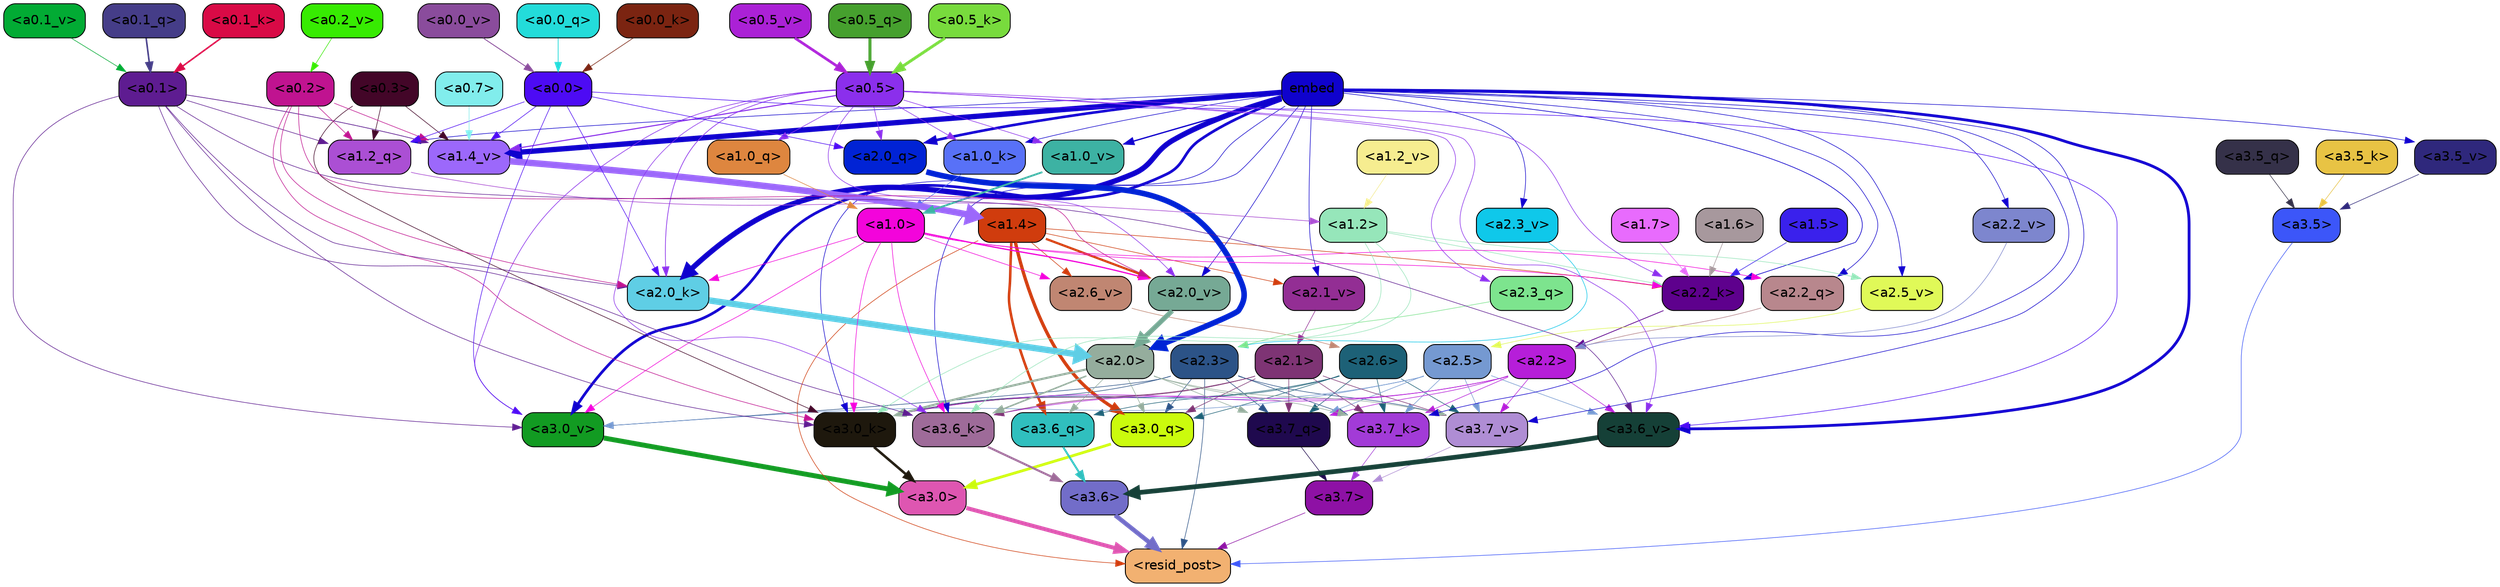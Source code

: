 strict digraph "" {
	graph [bgcolor=transparent,
		layout=dot,
		overlap=false,
		splines=true
	];
	"<a3.7>"	[color=black,
		fillcolor="#8e11a5",
		fontname=Helvetica,
		shape=box,
		style="filled, rounded"];
	"<resid_post>"	[color=black,
		fillcolor="#f2b171",
		fontname=Helvetica,
		shape=box,
		style="filled, rounded"];
	"<a3.7>" -> "<resid_post>"	[color="#8e11a5",
		penwidth=0.6];
	"<a3.6>"	[color=black,
		fillcolor="#726dc9",
		fontname=Helvetica,
		shape=box,
		style="filled, rounded"];
	"<a3.6>" -> "<resid_post>"	[color="#726dc9",
		penwidth=4.670643210411072];
	"<a3.5>"	[color=black,
		fillcolor="#3c56f9",
		fontname=Helvetica,
		shape=box,
		style="filled, rounded"];
	"<a3.5>" -> "<resid_post>"	[color="#3c56f9",
		penwidth=0.6];
	"<a3.0>"	[color=black,
		fillcolor="#de56b1",
		fontname=Helvetica,
		shape=box,
		style="filled, rounded"];
	"<a3.0>" -> "<resid_post>"	[color="#de56b1",
		penwidth=4.246885180473328];
	"<a2.3>"	[color=black,
		fillcolor="#2c5387",
		fontname=Helvetica,
		shape=box,
		style="filled, rounded"];
	"<a2.3>" -> "<resid_post>"	[color="#2c5387",
		penwidth=0.6];
	"<a3.7_q>"	[color=black,
		fillcolor="#1f094e",
		fontname=Helvetica,
		shape=box,
		style="filled, rounded"];
	"<a2.3>" -> "<a3.7_q>"	[color="#2c5387",
		penwidth=0.6];
	"<a3.0_q>"	[color=black,
		fillcolor="#cbfb0d",
		fontname=Helvetica,
		shape=box,
		style="filled, rounded"];
	"<a2.3>" -> "<a3.0_q>"	[color="#2c5387",
		penwidth=0.6];
	"<a3.7_k>"	[color=black,
		fillcolor="#a23bd7",
		fontname=Helvetica,
		shape=box,
		style="filled, rounded"];
	"<a2.3>" -> "<a3.7_k>"	[color="#2c5387",
		penwidth=0.6];
	"<a3.0_k>"	[color=black,
		fillcolor="#1e180d",
		fontname=Helvetica,
		shape=box,
		style="filled, rounded"];
	"<a2.3>" -> "<a3.0_k>"	[color="#2c5387",
		penwidth=0.6];
	"<a3.7_v>"	[color=black,
		fillcolor="#af8dd4",
		fontname=Helvetica,
		shape=box,
		style="filled, rounded"];
	"<a2.3>" -> "<a3.7_v>"	[color="#2c5387",
		penwidth=0.6];
	"<a3.0_v>"	[color=black,
		fillcolor="#129b22",
		fontname=Helvetica,
		shape=box,
		style="filled, rounded"];
	"<a2.3>" -> "<a3.0_v>"	[color="#2c5387",
		penwidth=0.6];
	"<a1.4>"	[color=black,
		fillcolor="#d03c0d",
		fontname=Helvetica,
		shape=box,
		style="filled, rounded"];
	"<a1.4>" -> "<resid_post>"	[color="#d03c0d",
		penwidth=0.6];
	"<a3.6_q>"	[color=black,
		fillcolor="#30bfbe",
		fontname=Helvetica,
		shape=box,
		style="filled, rounded"];
	"<a1.4>" -> "<a3.6_q>"	[color="#d03c0d",
		penwidth=2.6487714648246765];
	"<a1.4>" -> "<a3.0_q>"	[color="#d03c0d",
		penwidth=3.477886103093624];
	"<a2.2_k>"	[color=black,
		fillcolor="#5e018d",
		fontname=Helvetica,
		shape=box,
		style="filled, rounded"];
	"<a1.4>" -> "<a2.2_k>"	[color="#d03c0d",
		penwidth=0.6];
	"<a2.6_v>"	[color=black,
		fillcolor="#c08672",
		fontname=Helvetica,
		shape=box,
		style="filled, rounded"];
	"<a1.4>" -> "<a2.6_v>"	[color="#d03c0d",
		penwidth=0.6];
	"<a2.1_v>"	[color=black,
		fillcolor="#932e94",
		fontname=Helvetica,
		shape=box,
		style="filled, rounded"];
	"<a1.4>" -> "<a2.1_v>"	[color="#d03c0d",
		penwidth=0.6];
	"<a2.0_v>"	[color=black,
		fillcolor="#76a995",
		fontname=Helvetica,
		shape=box,
		style="filled, rounded"];
	"<a1.4>" -> "<a2.0_v>"	[color="#d03c0d",
		penwidth=2.3358620405197144];
	"<a3.7_q>" -> "<a3.7>"	[color="#1f094e",
		penwidth=0.6];
	"<a3.6_q>" -> "<a3.6>"	[color="#30bfbe",
		penwidth=2.03758105635643];
	"<a3.5_q>"	[color=black,
		fillcolor="#353149",
		fontname=Helvetica,
		shape=box,
		style="filled, rounded"];
	"<a3.5_q>" -> "<a3.5>"	[color="#353149",
		penwidth=0.6];
	"<a3.0_q>" -> "<a3.0>"	[color="#cbfb0d",
		penwidth=2.8638100624084473];
	"<a3.7_k>" -> "<a3.7>"	[color="#a23bd7",
		penwidth=0.6];
	"<a3.6_k>"	[color=black,
		fillcolor="#9e6b99",
		fontname=Helvetica,
		shape=box,
		style="filled, rounded"];
	"<a3.6_k>" -> "<a3.6>"	[color="#9e6b99",
		penwidth=2.174198240041733];
	"<a3.5_k>"	[color=black,
		fillcolor="#e8c344",
		fontname=Helvetica,
		shape=box,
		style="filled, rounded"];
	"<a3.5_k>" -> "<a3.5>"	[color="#e8c344",
		penwidth=0.6];
	"<a3.0_k>" -> "<a3.0>"	[color="#1e180d",
		penwidth=2.6274144649505615];
	"<a3.7_v>" -> "<a3.7>"	[color="#af8dd4",
		penwidth=0.6];
	"<a3.6_v>"	[color=black,
		fillcolor="#154037",
		fontname=Helvetica,
		shape=box,
		style="filled, rounded"];
	"<a3.6_v>" -> "<a3.6>"	[color="#154037",
		penwidth=5.002329230308533];
	"<a3.5_v>"	[color=black,
		fillcolor="#2f287c",
		fontname=Helvetica,
		shape=box,
		style="filled, rounded"];
	"<a3.5_v>" -> "<a3.5>"	[color="#2f287c",
		penwidth=0.6];
	"<a3.0_v>" -> "<a3.0>"	[color="#129b22",
		penwidth=5.188832879066467];
	"<a2.6>"	[color=black,
		fillcolor="#1d6177",
		fontname=Helvetica,
		shape=box,
		style="filled, rounded"];
	"<a2.6>" -> "<a3.7_q>"	[color="#1d6177",
		penwidth=0.6];
	"<a2.6>" -> "<a3.6_q>"	[color="#1d6177",
		penwidth=0.6];
	"<a2.6>" -> "<a3.0_q>"	[color="#1d6177",
		penwidth=0.6];
	"<a2.6>" -> "<a3.7_k>"	[color="#1d6177",
		penwidth=0.6];
	"<a2.6>" -> "<a3.0_k>"	[color="#1d6177",
		penwidth=0.6];
	"<a2.6>" -> "<a3.7_v>"	[color="#1d6177",
		penwidth=0.6];
	"<a2.5>"	[color=black,
		fillcolor="#7599d1",
		fontname=Helvetica,
		shape=box,
		style="filled, rounded"];
	"<a2.5>" -> "<a3.7_q>"	[color="#7599d1",
		penwidth=0.6];
	"<a2.5>" -> "<a3.7_k>"	[color="#7599d1",
		penwidth=0.6];
	"<a2.5>" -> "<a3.0_k>"	[color="#7599d1",
		penwidth=0.6];
	"<a2.5>" -> "<a3.7_v>"	[color="#7599d1",
		penwidth=0.6];
	"<a2.5>" -> "<a3.6_v>"	[color="#7599d1",
		penwidth=0.6];
	"<a2.5>" -> "<a3.0_v>"	[color="#7599d1",
		penwidth=0.6];
	"<a2.2>"	[color=black,
		fillcolor="#b61ed9",
		fontname=Helvetica,
		shape=box,
		style="filled, rounded"];
	"<a2.2>" -> "<a3.7_q>"	[color="#b61ed9",
		penwidth=0.6];
	"<a2.2>" -> "<a3.7_k>"	[color="#b61ed9",
		penwidth=0.6];
	"<a2.2>" -> "<a3.6_k>"	[color="#b61ed9",
		penwidth=0.6];
	"<a2.2>" -> "<a3.0_k>"	[color="#b61ed9",
		penwidth=0.6];
	"<a2.2>" -> "<a3.7_v>"	[color="#b61ed9",
		penwidth=0.6];
	"<a2.2>" -> "<a3.6_v>"	[color="#b61ed9",
		penwidth=0.6];
	"<a2.1>"	[color=black,
		fillcolor="#7e3474",
		fontname=Helvetica,
		shape=box,
		style="filled, rounded"];
	"<a2.1>" -> "<a3.7_q>"	[color="#7e3474",
		penwidth=0.6];
	"<a2.1>" -> "<a3.0_q>"	[color="#7e3474",
		penwidth=0.6];
	"<a2.1>" -> "<a3.7_k>"	[color="#7e3474",
		penwidth=0.6];
	"<a2.1>" -> "<a3.6_k>"	[color="#7e3474",
		penwidth=0.6];
	"<a2.1>" -> "<a3.0_k>"	[color="#7e3474",
		penwidth=0.6];
	"<a2.1>" -> "<a3.7_v>"	[color="#7e3474",
		penwidth=0.6];
	"<a2.0>"	[color=black,
		fillcolor="#95ad9d",
		fontname=Helvetica,
		shape=box,
		style="filled, rounded"];
	"<a2.0>" -> "<a3.7_q>"	[color="#95ad9d",
		penwidth=0.6];
	"<a2.0>" -> "<a3.6_q>"	[color="#95ad9d",
		penwidth=0.6];
	"<a2.0>" -> "<a3.0_q>"	[color="#95ad9d",
		penwidth=0.6];
	"<a2.0>" -> "<a3.7_k>"	[color="#95ad9d",
		penwidth=0.6];
	"<a2.0>" -> "<a3.6_k>"	[color="#95ad9d",
		penwidth=1.5417278409004211];
	"<a2.0>" -> "<a3.0_k>"	[color="#95ad9d",
		penwidth=2.23091459274292];
	"<a2.0>" -> "<a3.7_v>"	[color="#95ad9d",
		penwidth=0.6];
	embed	[color=black,
		fillcolor="#0f02cd",
		fontname=Helvetica,
		shape=box,
		style="filled, rounded"];
	embed -> "<a3.7_k>"	[color="#0f02cd",
		penwidth=0.6];
	embed -> "<a3.6_k>"	[color="#0f02cd",
		penwidth=0.6];
	embed -> "<a3.0_k>"	[color="#0f02cd",
		penwidth=0.6];
	embed -> "<a3.7_v>"	[color="#0f02cd",
		penwidth=0.6];
	embed -> "<a3.6_v>"	[color="#0f02cd",
		penwidth=2.9511587619781494];
	embed -> "<a3.5_v>"	[color="#0f02cd",
		penwidth=0.6];
	embed -> "<a3.0_v>"	[color="#0f02cd",
		penwidth=2.8577730655670166];
	"<a2.2_q>"	[color=black,
		fillcolor="#b8878d",
		fontname=Helvetica,
		shape=box,
		style="filled, rounded"];
	embed -> "<a2.2_q>"	[color="#0f02cd",
		penwidth=0.6];
	"<a2.0_q>"	[color=black,
		fillcolor="#0123d5",
		fontname=Helvetica,
		shape=box,
		style="filled, rounded"];
	embed -> "<a2.0_q>"	[color="#0f02cd",
		penwidth=2.7340729534626007];
	embed -> "<a2.2_k>"	[color="#0f02cd",
		penwidth=0.69573974609375];
	"<a2.0_k>"	[color=black,
		fillcolor="#5fcee5",
		fontname=Helvetica,
		shape=box,
		style="filled, rounded"];
	embed -> "<a2.0_k>"	[color="#0f02cd",
		penwidth=5.629883050918579];
	"<a2.5_v>"	[color=black,
		fillcolor="#e0f958",
		fontname=Helvetica,
		shape=box,
		style="filled, rounded"];
	embed -> "<a2.5_v>"	[color="#0f02cd",
		penwidth=0.6];
	"<a2.3_v>"	[color=black,
		fillcolor="#0fc8ea",
		fontname=Helvetica,
		shape=box,
		style="filled, rounded"];
	embed -> "<a2.3_v>"	[color="#0f02cd",
		penwidth=0.6];
	"<a2.2_v>"	[color=black,
		fillcolor="#7d86ce",
		fontname=Helvetica,
		shape=box,
		style="filled, rounded"];
	embed -> "<a2.2_v>"	[color="#0f02cd",
		penwidth=0.6];
	embed -> "<a2.1_v>"	[color="#0f02cd",
		penwidth=0.6];
	embed -> "<a2.0_v>"	[color="#0f02cd",
		penwidth=0.6];
	"<a1.2_q>"	[color=black,
		fillcolor="#ab4fd4",
		fontname=Helvetica,
		shape=box,
		style="filled, rounded"];
	embed -> "<a1.2_q>"	[color="#0f02cd",
		penwidth=0.6];
	"<a1.0_k>"	[color=black,
		fillcolor="#5871f7",
		fontname=Helvetica,
		shape=box,
		style="filled, rounded"];
	embed -> "<a1.0_k>"	[color="#0f02cd",
		penwidth=0.6];
	"<a1.4_v>"	[color=black,
		fillcolor="#9c68fb",
		fontname=Helvetica,
		shape=box,
		style="filled, rounded"];
	embed -> "<a1.4_v>"	[color="#0f02cd",
		penwidth=5.6260271072387695];
	"<a1.0_v>"	[color=black,
		fillcolor="#3db2a3",
		fontname=Helvetica,
		shape=box,
		style="filled, rounded"];
	embed -> "<a1.0_v>"	[color="#0f02cd",
		penwidth=1.3646823167800903];
	"<a1.2>"	[color=black,
		fillcolor="#96e6ba",
		fontname=Helvetica,
		shape=box,
		style="filled, rounded"];
	"<a1.2>" -> "<a3.6_k>"	[color="#96e6ba",
		penwidth=0.6];
	"<a1.2>" -> "<a3.0_k>"	[color="#96e6ba",
		penwidth=0.6];
	"<a1.2>" -> "<a2.2_k>"	[color="#96e6ba",
		penwidth=0.6];
	"<a1.2>" -> "<a2.5_v>"	[color="#96e6ba",
		penwidth=0.6];
	"<a1.0>"	[color=black,
		fillcolor="#f304db",
		fontname=Helvetica,
		shape=box,
		style="filled, rounded"];
	"<a1.0>" -> "<a3.6_k>"	[color="#f304db",
		penwidth=0.6];
	"<a1.0>" -> "<a3.0_k>"	[color="#f304db",
		penwidth=0.6];
	"<a1.0>" -> "<a3.0_v>"	[color="#f304db",
		penwidth=0.6];
	"<a1.0>" -> "<a2.2_q>"	[color="#f304db",
		penwidth=0.6];
	"<a1.0>" -> "<a2.2_k>"	[color="#f304db",
		penwidth=0.6];
	"<a1.0>" -> "<a2.0_k>"	[color="#f304db",
		penwidth=0.6];
	"<a1.0>" -> "<a2.6_v>"	[color="#f304db",
		penwidth=0.6];
	"<a1.0>" -> "<a2.0_v>"	[color="#f304db",
		penwidth=1.3103609085083008];
	"<a0.5>"	[color=black,
		fillcolor="#8b2fec",
		fontname=Helvetica,
		shape=box,
		style="filled, rounded"];
	"<a0.5>" -> "<a3.6_k>"	[color="#8b2fec",
		penwidth=0.6];
	"<a0.5>" -> "<a3.6_v>"	[color="#8b2fec",
		penwidth=0.6];
	"<a0.5>" -> "<a3.0_v>"	[color="#8b2fec",
		penwidth=0.6446345448493958];
	"<a2.3_q>"	[color=black,
		fillcolor="#7de48e",
		fontname=Helvetica,
		shape=box,
		style="filled, rounded"];
	"<a0.5>" -> "<a2.3_q>"	[color="#8b2fec",
		penwidth=0.6];
	"<a0.5>" -> "<a2.0_q>"	[color="#8b2fec",
		penwidth=0.6];
	"<a0.5>" -> "<a2.2_k>"	[color="#8b2fec",
		penwidth=0.6];
	"<a0.5>" -> "<a2.0_k>"	[color="#8b2fec",
		penwidth=0.7065601348876953];
	"<a0.5>" -> "<a2.0_v>"	[color="#8b2fec",
		penwidth=0.6];
	"<a1.0_q>"	[color=black,
		fillcolor="#de863f",
		fontname=Helvetica,
		shape=box,
		style="filled, rounded"];
	"<a0.5>" -> "<a1.0_q>"	[color="#8b2fec",
		penwidth=0.6];
	"<a0.5>" -> "<a1.0_k>"	[color="#8b2fec",
		penwidth=0.6];
	"<a0.5>" -> "<a1.4_v>"	[color="#8b2fec",
		penwidth=1.1228110790252686];
	"<a0.5>" -> "<a1.0_v>"	[color="#8b2fec",
		penwidth=0.6];
	"<a0.1>"	[color=black,
		fillcolor="#5e1c91",
		fontname=Helvetica,
		shape=box,
		style="filled, rounded"];
	"<a0.1>" -> "<a3.6_k>"	[color="#5e1c91",
		penwidth=0.6];
	"<a0.1>" -> "<a3.0_k>"	[color="#5e1c91",
		penwidth=0.6];
	"<a0.1>" -> "<a3.6_v>"	[color="#5e1c91",
		penwidth=0.6];
	"<a0.1>" -> "<a3.0_v>"	[color="#5e1c91",
		penwidth=0.6];
	"<a0.1>" -> "<a2.0_k>"	[color="#5e1c91",
		penwidth=0.6];
	"<a0.1>" -> "<a1.2_q>"	[color="#5e1c91",
		penwidth=0.6];
	"<a0.1>" -> "<a1.4_v>"	[color="#5e1c91",
		penwidth=0.7182521820068359];
	"<a0.3>"	[color=black,
		fillcolor="#430628",
		fontname=Helvetica,
		shape=box,
		style="filled, rounded"];
	"<a0.3>" -> "<a3.0_k>"	[color="#430628",
		penwidth=0.6];
	"<a0.3>" -> "<a1.2_q>"	[color="#430628",
		penwidth=0.6];
	"<a0.3>" -> "<a1.4_v>"	[color="#430628",
		penwidth=0.6];
	"<a0.2>"	[color=black,
		fillcolor="#c01390",
		fontname=Helvetica,
		shape=box,
		style="filled, rounded"];
	"<a0.2>" -> "<a3.0_k>"	[color="#c01390",
		penwidth=0.6];
	"<a0.2>" -> "<a2.0_k>"	[color="#c01390",
		penwidth=0.6];
	"<a0.2>" -> "<a2.0_v>"	[color="#c01390",
		penwidth=0.6];
	"<a0.2>" -> "<a1.2_q>"	[color="#c01390",
		penwidth=0.6];
	"<a0.2>" -> "<a1.4_v>"	[color="#c01390",
		penwidth=0.6];
	"<a0.0>"	[color=black,
		fillcolor="#4d0bf4",
		fontname=Helvetica,
		shape=box,
		style="filled, rounded"];
	"<a0.0>" -> "<a3.6_v>"	[color="#4d0bf4",
		penwidth=0.6];
	"<a0.0>" -> "<a3.0_v>"	[color="#4d0bf4",
		penwidth=0.6];
	"<a0.0>" -> "<a2.0_q>"	[color="#4d0bf4",
		penwidth=0.6];
	"<a0.0>" -> "<a2.0_k>"	[color="#4d0bf4",
		penwidth=0.6];
	"<a0.0>" -> "<a1.2_q>"	[color="#4d0bf4",
		penwidth=0.6];
	"<a0.0>" -> "<a1.4_v>"	[color="#4d0bf4",
		penwidth=0.6];
	"<a2.3_q>" -> "<a2.3>"	[color="#7de48e",
		penwidth=0.6];
	"<a2.2_q>" -> "<a2.2>"	[color="#b8878d",
		penwidth=0.6407594680786133];
	"<a2.0_q>" -> "<a2.0>"	[color="#0123d5",
		penwidth=5.885338068008423];
	"<a2.2_k>" -> "<a2.2>"	[color="#5e018d",
		penwidth=0.7811911106109619];
	"<a2.0_k>" -> "<a2.0>"	[color="#5fcee5",
		penwidth=6.657835483551025];
	"<a2.6_v>" -> "<a2.6>"	[color="#c08672",
		penwidth=0.6];
	"<a2.5_v>" -> "<a2.5>"	[color="#e0f958",
		penwidth=0.6];
	"<a2.3_v>" -> "<a2.3>"	[color="#0fc8ea",
		penwidth=0.6];
	"<a2.2_v>" -> "<a2.2>"	[color="#7d86ce",
		penwidth=0.6];
	"<a2.1_v>" -> "<a2.1>"	[color="#932e94",
		penwidth=0.6];
	"<a2.0_v>" -> "<a2.0>"	[color="#76a995",
		penwidth=5.070239782333374];
	"<a1.7>"	[color=black,
		fillcolor="#e86bfd",
		fontname=Helvetica,
		shape=box,
		style="filled, rounded"];
	"<a1.7>" -> "<a2.2_k>"	[color="#e86bfd",
		penwidth=0.6];
	"<a1.6>"	[color=black,
		fillcolor="#a7989d",
		fontname=Helvetica,
		shape=box,
		style="filled, rounded"];
	"<a1.6>" -> "<a2.2_k>"	[color="#a7989d",
		penwidth=0.6];
	"<a1.5>"	[color=black,
		fillcolor="#3a21ec",
		fontname=Helvetica,
		shape=box,
		style="filled, rounded"];
	"<a1.5>" -> "<a2.2_k>"	[color="#3a21ec",
		penwidth=0.6];
	"<a1.2_q>" -> "<a1.2>"	[color="#ab4fd4",
		penwidth=0.6509807109832764];
	"<a1.0_q>" -> "<a1.0>"	[color="#de863f",
		penwidth=0.6];
	"<a1.0_k>" -> "<a1.0>"	[color="#5871f7",
		penwidth=0.6];
	"<a1.4_v>" -> "<a1.4>"	[color="#9c68fb",
		penwidth=6.8020641803741455];
	"<a1.2_v>"	[color=black,
		fillcolor="#f6ed90",
		fontname=Helvetica,
		shape=box,
		style="filled, rounded"];
	"<a1.2_v>" -> "<a1.2>"	[color="#f6ed90",
		penwidth=0.6];
	"<a1.0_v>" -> "<a1.0>"	[color="#3db2a3",
		penwidth=1.9194684028625488];
	"<a0.7>"	[color=black,
		fillcolor="#81edec",
		fontname=Helvetica,
		shape=box,
		style="filled, rounded"];
	"<a0.7>" -> "<a1.4_v>"	[color="#81edec",
		penwidth=0.6];
	"<a0.5_q>"	[color=black,
		fillcolor="#46a02e",
		fontname=Helvetica,
		shape=box,
		style="filled, rounded"];
	"<a0.5_q>" -> "<a0.5>"	[color="#46a02e",
		penwidth=3.1389458179473877];
	"<a0.1_q>"	[color=black,
		fillcolor="#453d88",
		fontname=Helvetica,
		shape=box,
		style="filled, rounded"];
	"<a0.1_q>" -> "<a0.1>"	[color="#453d88",
		penwidth=1.6300894021987915];
	"<a0.0_q>"	[color=black,
		fillcolor="#23dcda",
		fontname=Helvetica,
		shape=box,
		style="filled, rounded"];
	"<a0.0_q>" -> "<a0.0>"	[color="#23dcda",
		penwidth=0.7752697467803955];
	"<a0.5_k>"	[color=black,
		fillcolor="#78db3d",
		fontname=Helvetica,
		shape=box,
		style="filled, rounded"];
	"<a0.5_k>" -> "<a0.5>"	[color="#78db3d",
		penwidth=3.0673399455845356];
	"<a0.1_k>"	[color=black,
		fillcolor="#d90a46",
		fontname=Helvetica,
		shape=box,
		style="filled, rounded"];
	"<a0.1_k>" -> "<a0.1>"	[color="#d90a46",
		penwidth=1.5990318059921265];
	"<a0.0_k>"	[color=black,
		fillcolor="#7b2411",
		fontname=Helvetica,
		shape=box,
		style="filled, rounded"];
	"<a0.0_k>" -> "<a0.0>"	[color="#7b2411",
		penwidth=0.6266229152679443];
	"<a0.5_v>"	[color=black,
		fillcolor="#ab21d6",
		fontname=Helvetica,
		shape=box,
		style="filled, rounded"];
	"<a0.5_v>" -> "<a0.5>"	[color="#ab21d6",
		penwidth=2.801039695739746];
	"<a0.2_v>"	[color=black,
		fillcolor="#37eb02",
		fontname=Helvetica,
		shape=box,
		style="filled, rounded"];
	"<a0.2_v>" -> "<a0.2>"	[color="#37eb02",
		penwidth=0.6];
	"<a0.1_v>"	[color=black,
		fillcolor="#02ab34",
		fontname=Helvetica,
		shape=box,
		style="filled, rounded"];
	"<a0.1_v>" -> "<a0.1>"	[color="#02ab34",
		penwidth=0.6];
	"<a0.0_v>"	[color=black,
		fillcolor="#8a4c9c",
		fontname=Helvetica,
		shape=box,
		style="filled, rounded"];
	"<a0.0_v>" -> "<a0.0>"	[color="#8a4c9c",
		penwidth=0.8729791641235352];
}
